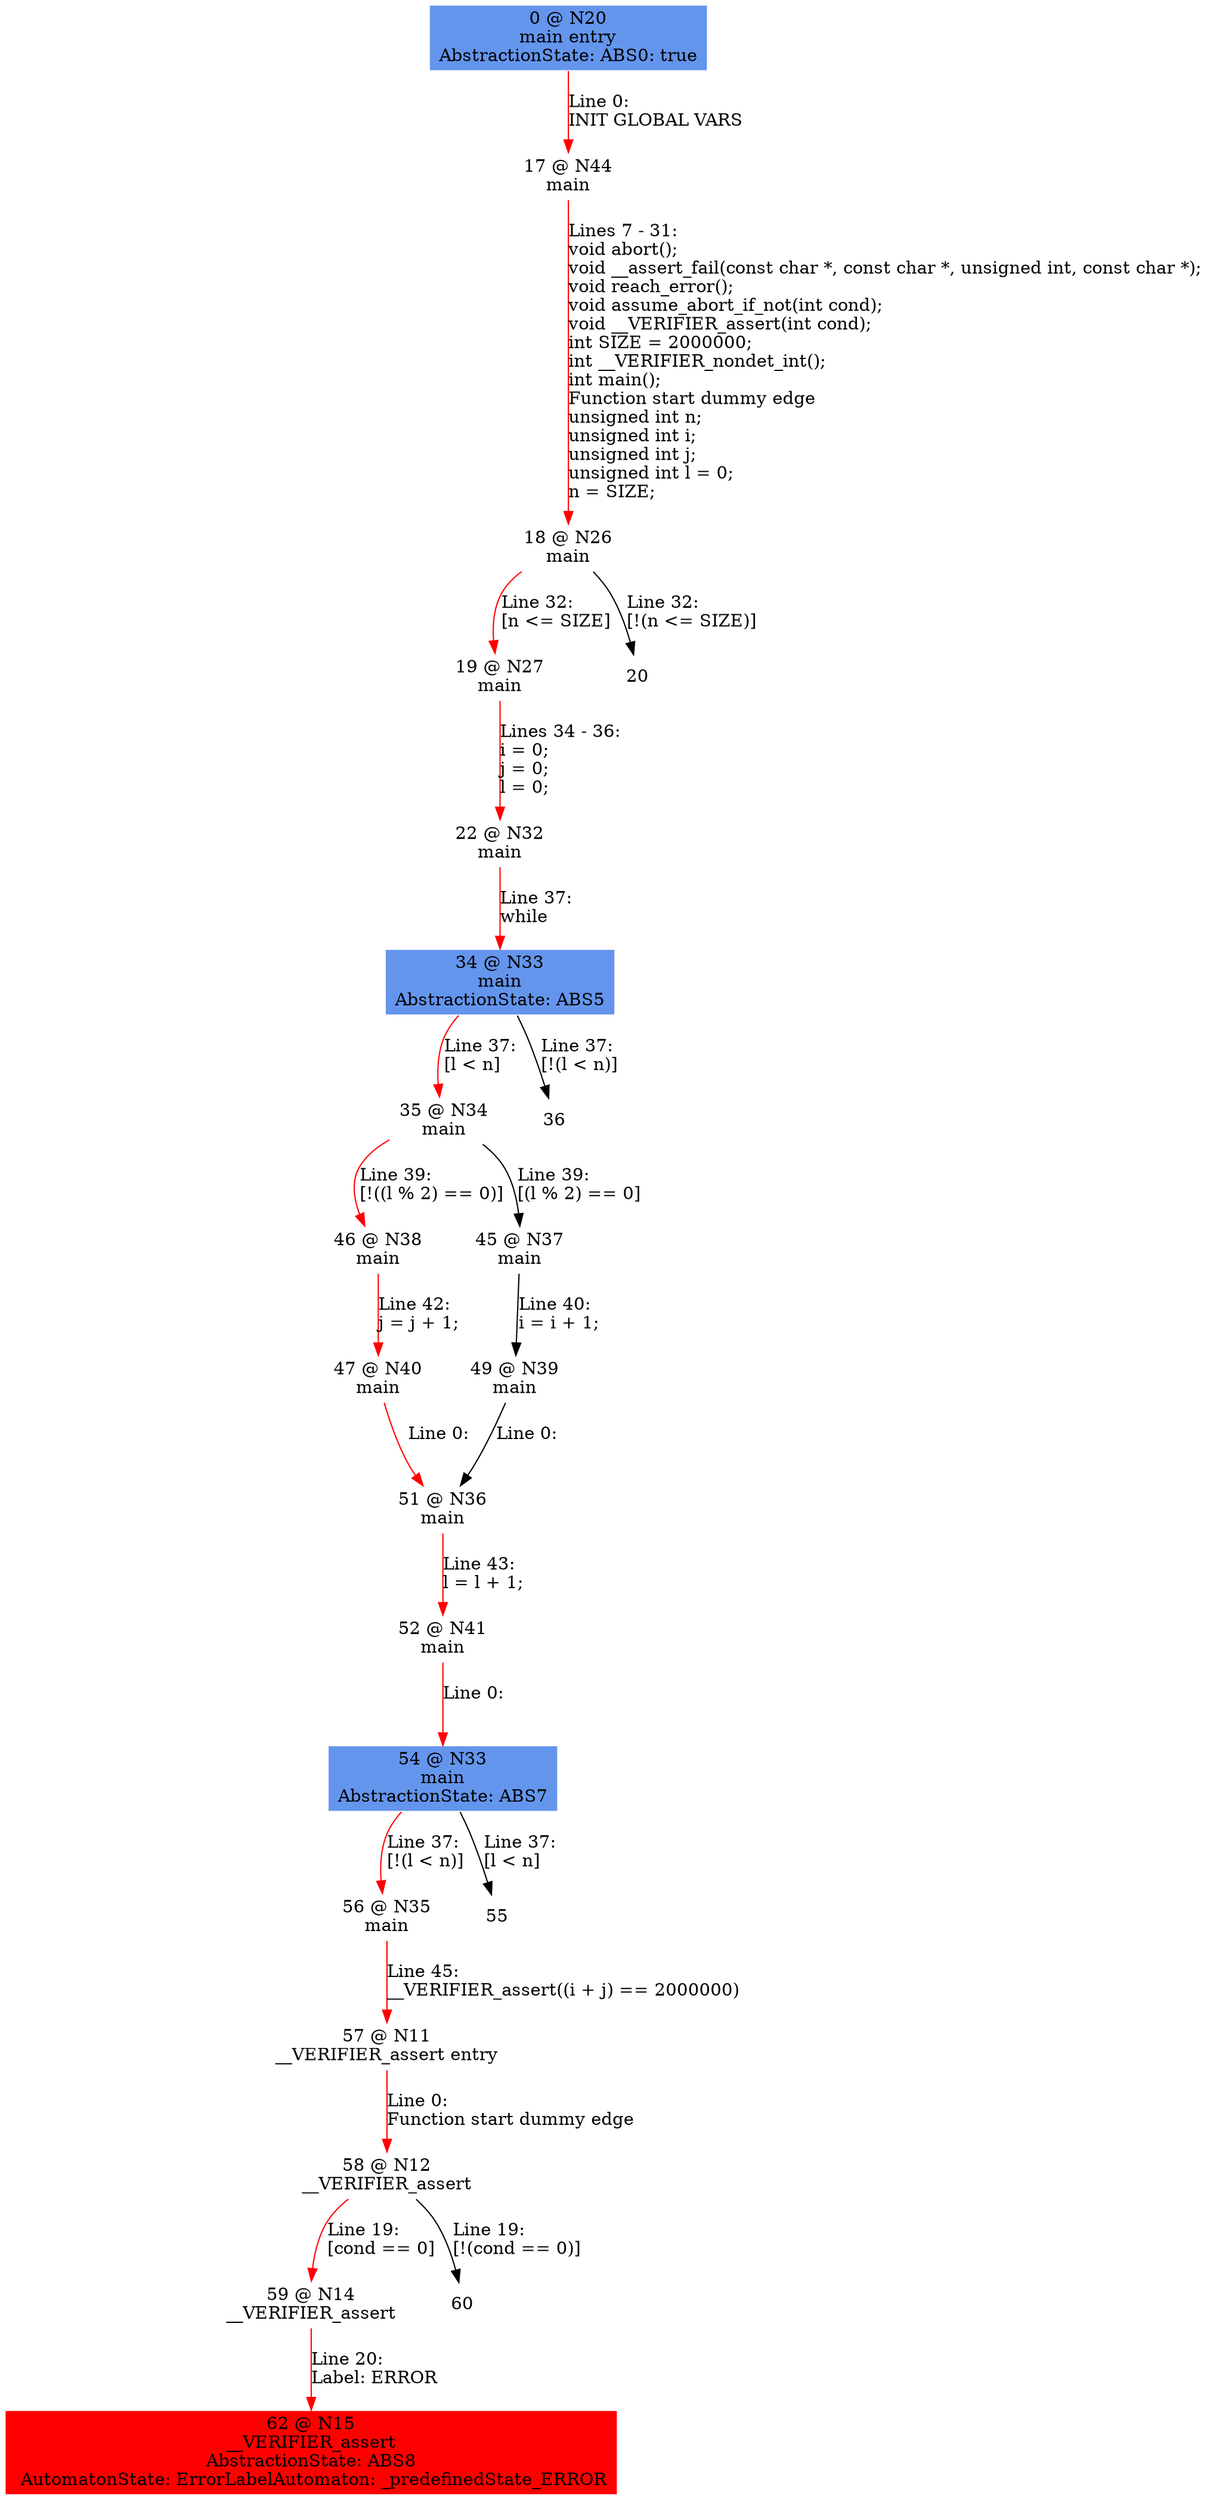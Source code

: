 digraph ARG {
node [style="filled" shape="box" color="white"]
0 [fillcolor="cornflowerblue" label="0 @ N20\nmain entry\nAbstractionState: ABS0: true\n" id="0"]
17 [label="17 @ N44\nmain\n" id="17"]
18 [label="18 @ N26\nmain\n" id="18"]
19 [label="19 @ N27\nmain\n" id="19"]
22 [label="22 @ N32\nmain\n" id="22"]
34 [fillcolor="cornflowerblue" label="34 @ N33\nmain\nAbstractionState: ABS5\n" id="34"]
35 [label="35 @ N34\nmain\n" id="35"]
46 [label="46 @ N38\nmain\n" id="46"]
47 [label="47 @ N40\nmain\n" id="47"]
51 [label="51 @ N36\nmain\n" id="51"]
52 [label="52 @ N41\nmain\n" id="52"]
54 [fillcolor="cornflowerblue" label="54 @ N33\nmain\nAbstractionState: ABS7\n" id="54"]
56 [label="56 @ N35\nmain\n" id="56"]
57 [label="57 @ N11\n__VERIFIER_assert entry\n" id="57"]
58 [label="58 @ N12\n__VERIFIER_assert\n" id="58"]
59 [label="59 @ N14\n__VERIFIER_assert\n" id="59"]
62 [fillcolor="red" label="62 @ N15\n__VERIFIER_assert\nAbstractionState: ABS8\n AutomatonState: ErrorLabelAutomaton: _predefinedState_ERROR\n" id="62"]
45 [label="45 @ N37\nmain\n" id="45"]
49 [label="49 @ N39\nmain\n" id="49"]
0 -> 17 [color="red" label="Line 0: \lINIT GLOBAL VARS\l" id="0 -> 17"]
17 -> 18 [color="red" label="Lines 7 - 31: \lvoid abort();\lvoid __assert_fail(const char *, const char *, unsigned int, const char *);\lvoid reach_error();\lvoid assume_abort_if_not(int cond);\lvoid __VERIFIER_assert(int cond);\lint SIZE = 2000000;\lint __VERIFIER_nondet_int();\lint main();\lFunction start dummy edge\lunsigned int n;\lunsigned int i;\lunsigned int j;\lunsigned int l = 0;\ln = SIZE;\l" id="17 -> 18"]
18 -> 19 [color="red" label="Line 32: \l[n <= SIZE]\l" id="18 -> 19"]
18 -> 20 [label="Line 32: \l[!(n <= SIZE)]\l" id="18 -> 20"]
19 -> 22 [color="red" label="Lines 34 - 36: \li = 0;\lj = 0;\ll = 0;\l" id="19 -> 22"]
22 -> 34 [color="red" label="Line 37: \lwhile\l" id="22 -> 34"]
34 -> 35 [color="red" label="Line 37: \l[l < n]\l" id="34 -> 35"]
34 -> 36 [label="Line 37: \l[!(l < n)]\l" id="34 -> 36"]
35 -> 45 [label="Line 39: \l[(l % 2) == 0]\l" id="35 -> 45"]
35 -> 46 [color="red" label="Line 39: \l[!((l % 2) == 0)]\l" id="35 -> 46"]
46 -> 47 [color="red" label="Line 42: \lj = j + 1;\l" id="46 -> 47"]
47 -> 51 [color="red" label="Line 0: \l\l" id="47 -> 51"]
51 -> 52 [color="red" label="Line 43: \ll = l + 1;\l" id="51 -> 52"]
52 -> 54 [color="red" label="Line 0: \l\l" id="52 -> 54"]
54 -> 55 [label="Line 37: \l[l < n]\l" id="54 -> 55"]
54 -> 56 [color="red" label="Line 37: \l[!(l < n)]\l" id="54 -> 56"]
56 -> 57 [color="red" label="Line 45: \l__VERIFIER_assert((i + j) == 2000000)\l" id="56 -> 57"]
57 -> 58 [color="red" label="Line 0: \lFunction start dummy edge\l" id="57 -> 58"]
58 -> 59 [color="red" label="Line 19: \l[cond == 0]\l" id="58 -> 59"]
58 -> 60 [label="Line 19: \l[!(cond == 0)]\l" id="58 -> 60"]
59 -> 62 [color="red" label="Line 20: \lLabel: ERROR\l" id="59 -> 62"]
45 -> 49 [label="Line 40: \li = i + 1;\l" id="45 -> 49"]
49 -> 51 [label="Line 0: \l\l" id="49 -> 51"]
}
